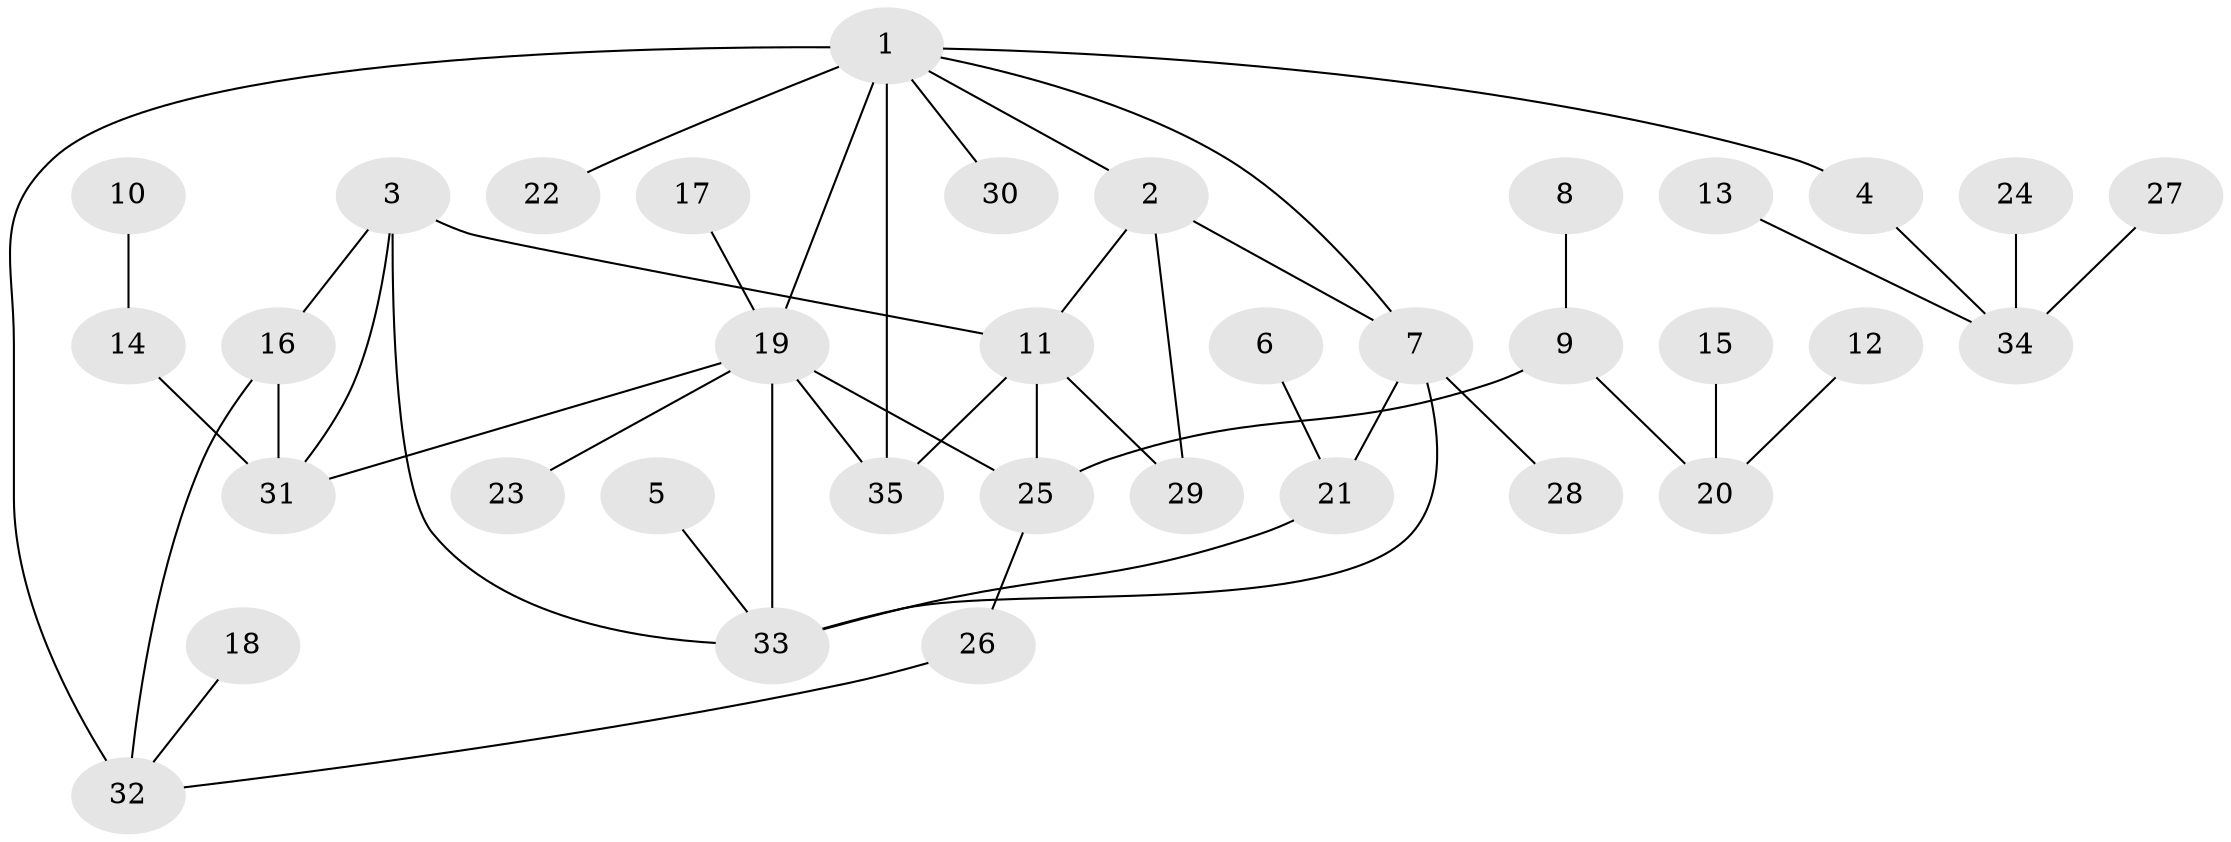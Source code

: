 // original degree distribution, {5: 0.028985507246376812, 6: 0.043478260869565216, 7: 0.043478260869565216, 3: 0.057971014492753624, 8: 0.014492753623188406, 4: 0.10144927536231885, 9: 0.014492753623188406, 2: 0.17391304347826086, 1: 0.5217391304347826}
// Generated by graph-tools (version 1.1) at 2025/02/03/09/25 03:02:40]
// undirected, 35 vertices, 46 edges
graph export_dot {
graph [start="1"]
  node [color=gray90,style=filled];
  1;
  2;
  3;
  4;
  5;
  6;
  7;
  8;
  9;
  10;
  11;
  12;
  13;
  14;
  15;
  16;
  17;
  18;
  19;
  20;
  21;
  22;
  23;
  24;
  25;
  26;
  27;
  28;
  29;
  30;
  31;
  32;
  33;
  34;
  35;
  1 -- 2 [weight=1.0];
  1 -- 4 [weight=1.0];
  1 -- 7 [weight=1.0];
  1 -- 19 [weight=1.0];
  1 -- 22 [weight=1.0];
  1 -- 30 [weight=1.0];
  1 -- 32 [weight=2.0];
  1 -- 35 [weight=1.0];
  2 -- 7 [weight=1.0];
  2 -- 11 [weight=1.0];
  2 -- 29 [weight=1.0];
  3 -- 11 [weight=1.0];
  3 -- 16 [weight=1.0];
  3 -- 31 [weight=1.0];
  3 -- 33 [weight=1.0];
  4 -- 34 [weight=1.0];
  5 -- 33 [weight=1.0];
  6 -- 21 [weight=1.0];
  7 -- 21 [weight=1.0];
  7 -- 28 [weight=1.0];
  7 -- 33 [weight=1.0];
  8 -- 9 [weight=1.0];
  9 -- 20 [weight=1.0];
  9 -- 25 [weight=1.0];
  10 -- 14 [weight=1.0];
  11 -- 25 [weight=1.0];
  11 -- 29 [weight=1.0];
  11 -- 35 [weight=1.0];
  12 -- 20 [weight=1.0];
  13 -- 34 [weight=1.0];
  14 -- 31 [weight=1.0];
  15 -- 20 [weight=1.0];
  16 -- 31 [weight=1.0];
  16 -- 32 [weight=1.0];
  17 -- 19 [weight=1.0];
  18 -- 32 [weight=1.0];
  19 -- 23 [weight=1.0];
  19 -- 25 [weight=2.0];
  19 -- 31 [weight=1.0];
  19 -- 33 [weight=1.0];
  19 -- 35 [weight=2.0];
  21 -- 33 [weight=1.0];
  24 -- 34 [weight=1.0];
  25 -- 26 [weight=1.0];
  26 -- 32 [weight=1.0];
  27 -- 34 [weight=1.0];
}
